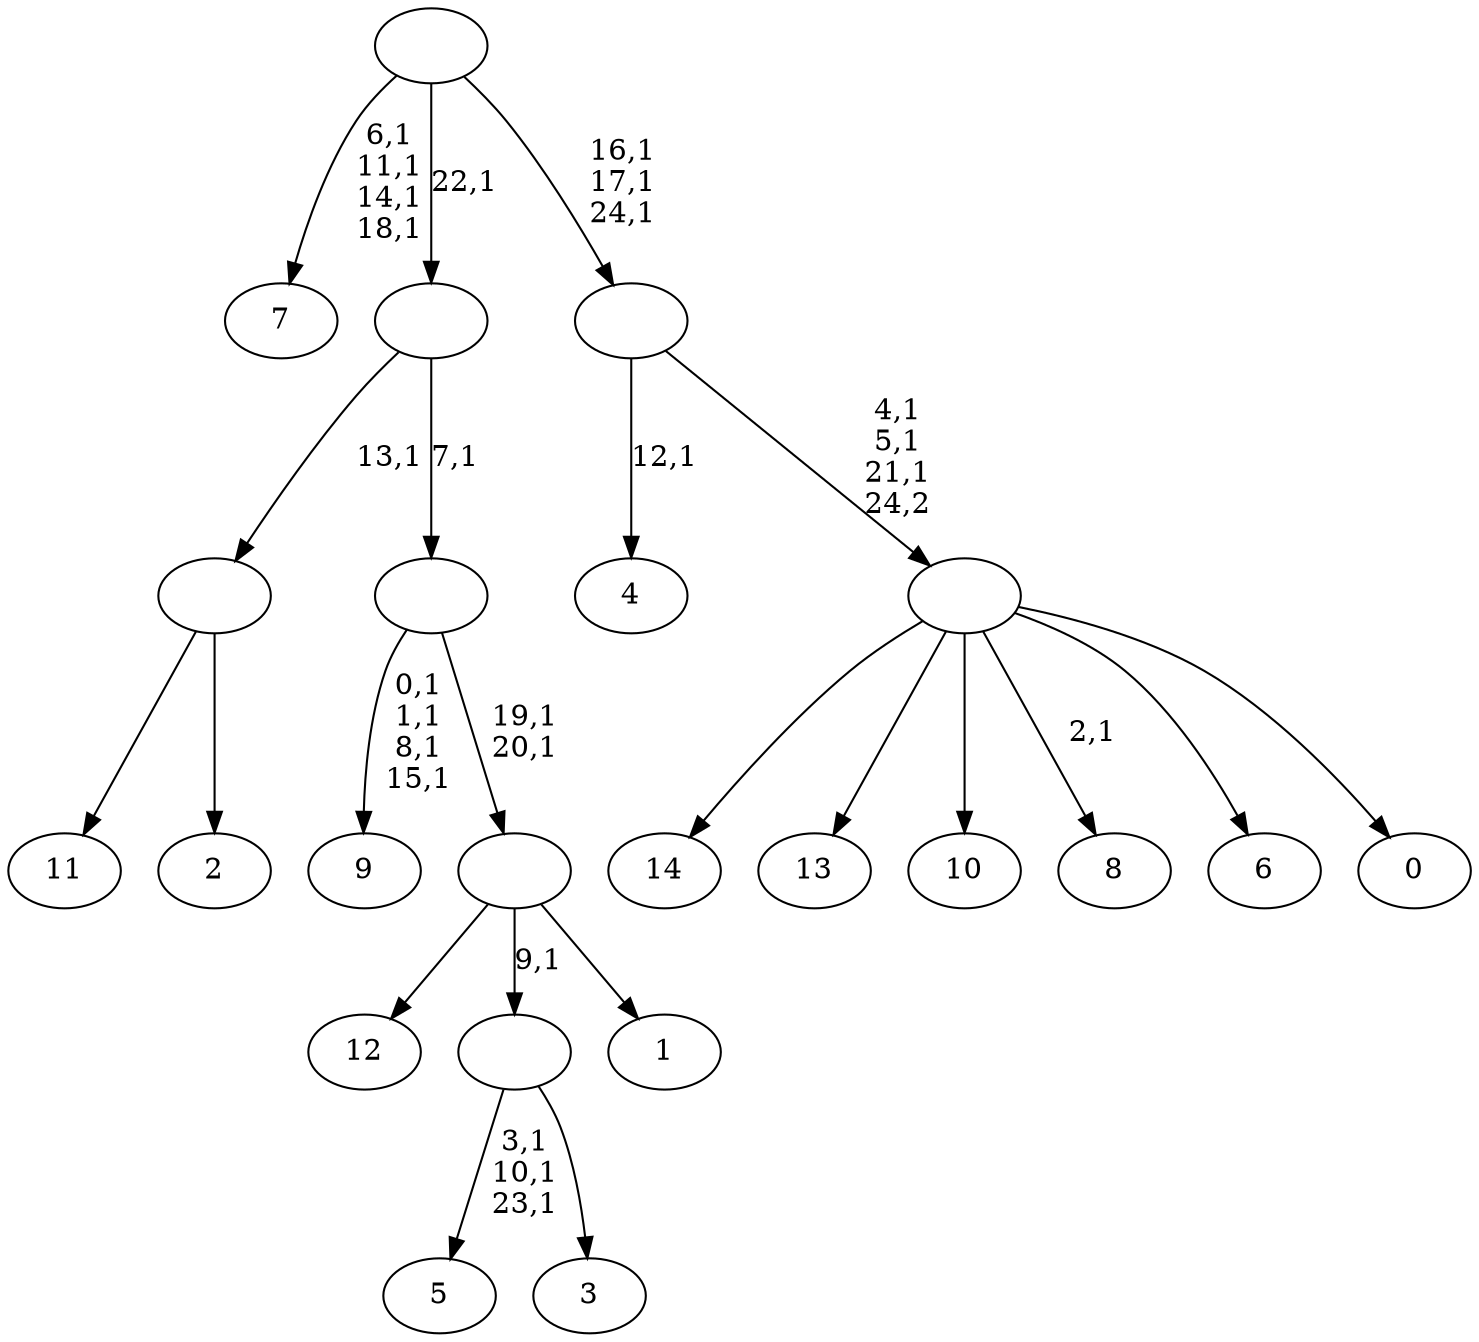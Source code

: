 digraph T {
	40 [label="14"]
	39 [label="13"]
	38 [label="12"]
	37 [label="11"]
	36 [label="10"]
	35 [label="9"]
	30 [label="8"]
	28 [label="7"]
	23 [label="6"]
	22 [label="5"]
	18 [label="4"]
	16 [label="3"]
	15 [label=""]
	14 [label="2"]
	13 [label=""]
	12 [label="1"]
	11 [label=""]
	9 [label=""]
	8 [label=""]
	7 [label="0"]
	6 [label=""]
	3 [label=""]
	0 [label=""]
	15 -> 22 [label="3,1\n10,1\n23,1"]
	15 -> 16 [label=""]
	13 -> 37 [label=""]
	13 -> 14 [label=""]
	11 -> 38 [label=""]
	11 -> 15 [label="9,1"]
	11 -> 12 [label=""]
	9 -> 11 [label="19,1\n20,1"]
	9 -> 35 [label="0,1\n1,1\n8,1\n15,1"]
	8 -> 13 [label="13,1"]
	8 -> 9 [label="7,1"]
	6 -> 30 [label="2,1"]
	6 -> 40 [label=""]
	6 -> 39 [label=""]
	6 -> 36 [label=""]
	6 -> 23 [label=""]
	6 -> 7 [label=""]
	3 -> 6 [label="4,1\n5,1\n21,1\n24,2"]
	3 -> 18 [label="12,1"]
	0 -> 3 [label="16,1\n17,1\n24,1"]
	0 -> 28 [label="6,1\n11,1\n14,1\n18,1"]
	0 -> 8 [label="22,1"]
}
